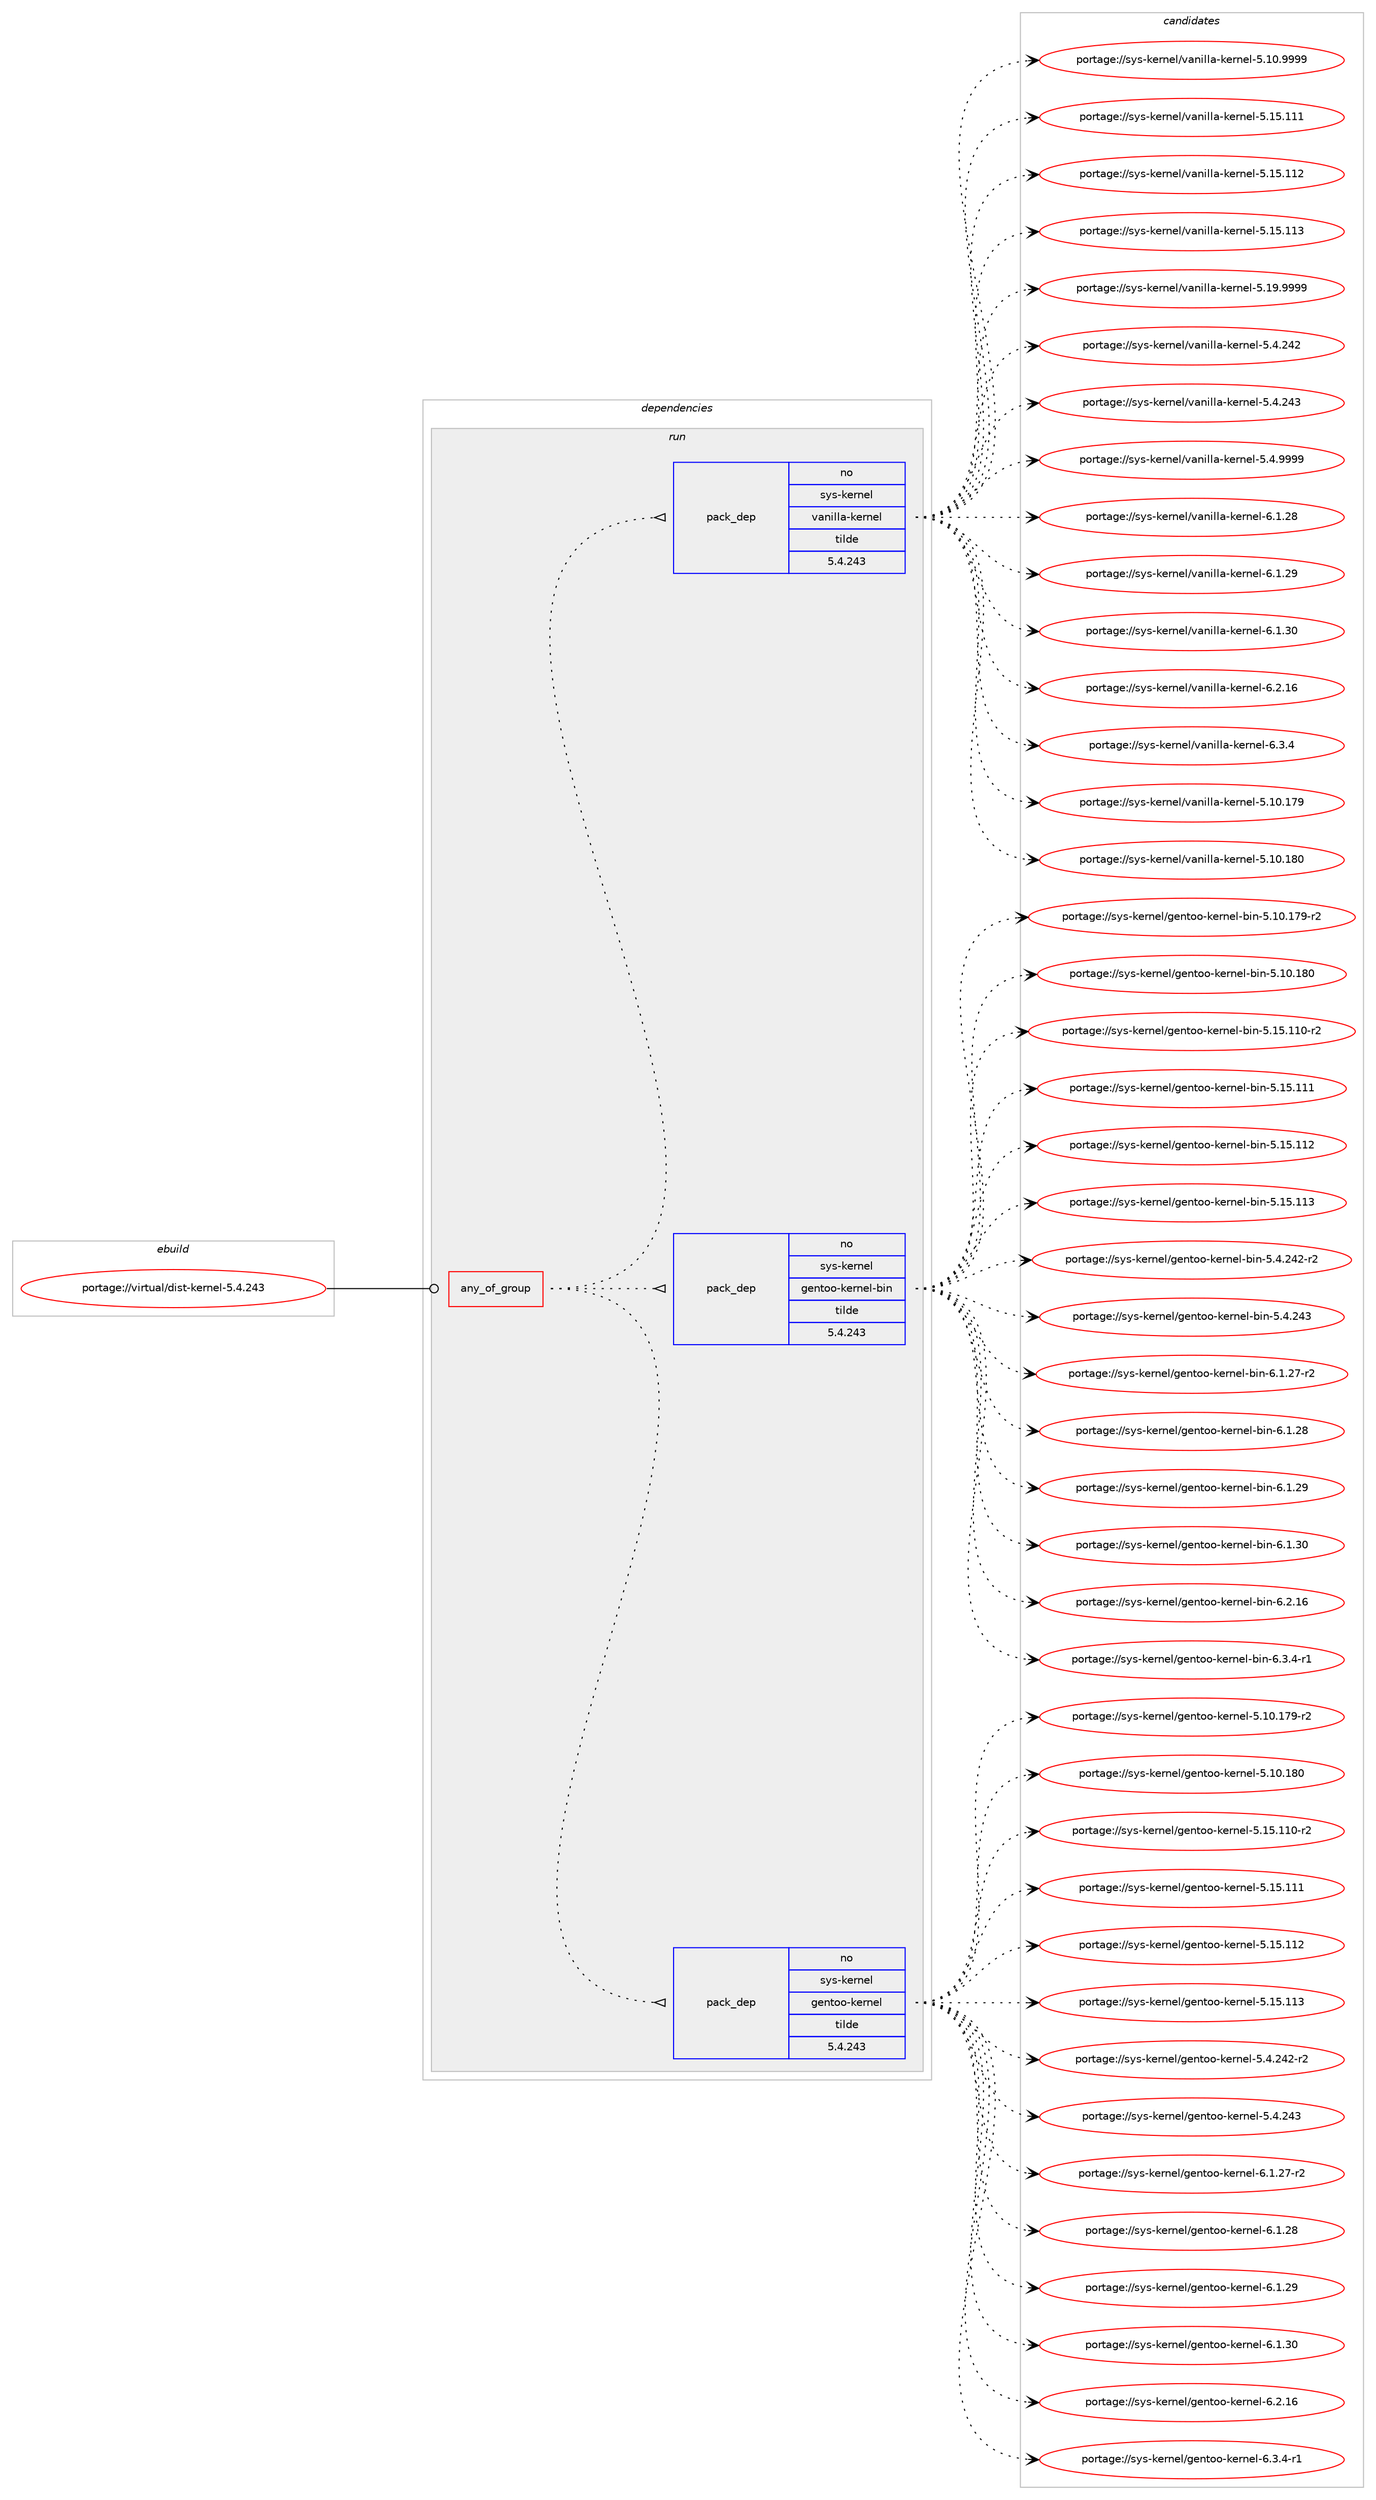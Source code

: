 digraph prolog {

# *************
# Graph options
# *************

newrank=true;
concentrate=true;
compound=true;
graph [rankdir=LR,fontname=Helvetica,fontsize=10,ranksep=1.5];#, ranksep=2.5, nodesep=0.2];
edge  [arrowhead=vee];
node  [fontname=Helvetica,fontsize=10];

# **********
# The ebuild
# **********

subgraph cluster_leftcol {
color=gray;
rank=same;
label=<<i>ebuild</i>>;
id [label="portage://virtual/dist-kernel-5.4.243", color=red, width=4, href="../virtual/dist-kernel-5.4.243.svg"];
}

# ****************
# The dependencies
# ****************

subgraph cluster_midcol {
color=gray;
label=<<i>dependencies</i>>;
subgraph cluster_compile {
fillcolor="#eeeeee";
style=filled;
label=<<i>compile</i>>;
}
subgraph cluster_compileandrun {
fillcolor="#eeeeee";
style=filled;
label=<<i>compile and run</i>>;
}
subgraph cluster_run {
fillcolor="#eeeeee";
style=filled;
label=<<i>run</i>>;
subgraph any34 {
dependency5350 [label=<<TABLE BORDER="0" CELLBORDER="1" CELLSPACING="0" CELLPADDING="4"><TR><TD CELLPADDING="10">any_of_group</TD></TR></TABLE>>, shape=none, color=red];subgraph pack1790 {
dependency5351 [label=<<TABLE BORDER="0" CELLBORDER="1" CELLSPACING="0" CELLPADDING="4" WIDTH="220"><TR><TD ROWSPAN="6" CELLPADDING="30">pack_dep</TD></TR><TR><TD WIDTH="110">no</TD></TR><TR><TD>sys-kernel</TD></TR><TR><TD>gentoo-kernel</TD></TR><TR><TD>tilde</TD></TR><TR><TD>5.4.243</TD></TR></TABLE>>, shape=none, color=blue];
}
dependency5350:e -> dependency5351:w [weight=20,style="dotted",arrowhead="oinv"];
subgraph pack1791 {
dependency5352 [label=<<TABLE BORDER="0" CELLBORDER="1" CELLSPACING="0" CELLPADDING="4" WIDTH="220"><TR><TD ROWSPAN="6" CELLPADDING="30">pack_dep</TD></TR><TR><TD WIDTH="110">no</TD></TR><TR><TD>sys-kernel</TD></TR><TR><TD>gentoo-kernel-bin</TD></TR><TR><TD>tilde</TD></TR><TR><TD>5.4.243</TD></TR></TABLE>>, shape=none, color=blue];
}
dependency5350:e -> dependency5352:w [weight=20,style="dotted",arrowhead="oinv"];
subgraph pack1792 {
dependency5353 [label=<<TABLE BORDER="0" CELLBORDER="1" CELLSPACING="0" CELLPADDING="4" WIDTH="220"><TR><TD ROWSPAN="6" CELLPADDING="30">pack_dep</TD></TR><TR><TD WIDTH="110">no</TD></TR><TR><TD>sys-kernel</TD></TR><TR><TD>vanilla-kernel</TD></TR><TR><TD>tilde</TD></TR><TR><TD>5.4.243</TD></TR></TABLE>>, shape=none, color=blue];
}
dependency5350:e -> dependency5353:w [weight=20,style="dotted",arrowhead="oinv"];
}
id:e -> dependency5350:w [weight=20,style="solid",arrowhead="odot"];
}
}

# **************
# The candidates
# **************

subgraph cluster_choices {
rank=same;
color=gray;
label=<<i>candidates</i>>;

subgraph choice1790 {
color=black;
nodesep=1;
choice1151211154510710111411010110847103101110116111111451071011141101011084553464948464955574511450 [label="portage://sys-kernel/gentoo-kernel-5.10.179-r2", color=red, width=4,href="../sys-kernel/gentoo-kernel-5.10.179-r2.svg"];
choice115121115451071011141101011084710310111011611111145107101114110101108455346494846495648 [label="portage://sys-kernel/gentoo-kernel-5.10.180", color=red, width=4,href="../sys-kernel/gentoo-kernel-5.10.180.svg"];
choice1151211154510710111411010110847103101110116111111451071011141101011084553464953464949484511450 [label="portage://sys-kernel/gentoo-kernel-5.15.110-r2", color=red, width=4,href="../sys-kernel/gentoo-kernel-5.15.110-r2.svg"];
choice115121115451071011141101011084710310111011611111145107101114110101108455346495346494949 [label="portage://sys-kernel/gentoo-kernel-5.15.111", color=red, width=4,href="../sys-kernel/gentoo-kernel-5.15.111.svg"];
choice115121115451071011141101011084710310111011611111145107101114110101108455346495346494950 [label="portage://sys-kernel/gentoo-kernel-5.15.112", color=red, width=4,href="../sys-kernel/gentoo-kernel-5.15.112.svg"];
choice115121115451071011141101011084710310111011611111145107101114110101108455346495346494951 [label="portage://sys-kernel/gentoo-kernel-5.15.113", color=red, width=4,href="../sys-kernel/gentoo-kernel-5.15.113.svg"];
choice11512111545107101114110101108471031011101161111114510710111411010110845534652465052504511450 [label="portage://sys-kernel/gentoo-kernel-5.4.242-r2", color=red, width=4,href="../sys-kernel/gentoo-kernel-5.4.242-r2.svg"];
choice1151211154510710111411010110847103101110116111111451071011141101011084553465246505251 [label="portage://sys-kernel/gentoo-kernel-5.4.243", color=red, width=4,href="../sys-kernel/gentoo-kernel-5.4.243.svg"];
choice115121115451071011141101011084710310111011611111145107101114110101108455446494650554511450 [label="portage://sys-kernel/gentoo-kernel-6.1.27-r2", color=red, width=4,href="../sys-kernel/gentoo-kernel-6.1.27-r2.svg"];
choice11512111545107101114110101108471031011101161111114510710111411010110845544649465056 [label="portage://sys-kernel/gentoo-kernel-6.1.28", color=red, width=4,href="../sys-kernel/gentoo-kernel-6.1.28.svg"];
choice11512111545107101114110101108471031011101161111114510710111411010110845544649465057 [label="portage://sys-kernel/gentoo-kernel-6.1.29", color=red, width=4,href="../sys-kernel/gentoo-kernel-6.1.29.svg"];
choice11512111545107101114110101108471031011101161111114510710111411010110845544649465148 [label="portage://sys-kernel/gentoo-kernel-6.1.30", color=red, width=4,href="../sys-kernel/gentoo-kernel-6.1.30.svg"];
choice11512111545107101114110101108471031011101161111114510710111411010110845544650464954 [label="portage://sys-kernel/gentoo-kernel-6.2.16", color=red, width=4,href="../sys-kernel/gentoo-kernel-6.2.16.svg"];
choice1151211154510710111411010110847103101110116111111451071011141101011084554465146524511449 [label="portage://sys-kernel/gentoo-kernel-6.3.4-r1", color=red, width=4,href="../sys-kernel/gentoo-kernel-6.3.4-r1.svg"];
dependency5351:e -> choice1151211154510710111411010110847103101110116111111451071011141101011084553464948464955574511450:w [style=dotted,weight="100"];
dependency5351:e -> choice115121115451071011141101011084710310111011611111145107101114110101108455346494846495648:w [style=dotted,weight="100"];
dependency5351:e -> choice1151211154510710111411010110847103101110116111111451071011141101011084553464953464949484511450:w [style=dotted,weight="100"];
dependency5351:e -> choice115121115451071011141101011084710310111011611111145107101114110101108455346495346494949:w [style=dotted,weight="100"];
dependency5351:e -> choice115121115451071011141101011084710310111011611111145107101114110101108455346495346494950:w [style=dotted,weight="100"];
dependency5351:e -> choice115121115451071011141101011084710310111011611111145107101114110101108455346495346494951:w [style=dotted,weight="100"];
dependency5351:e -> choice11512111545107101114110101108471031011101161111114510710111411010110845534652465052504511450:w [style=dotted,weight="100"];
dependency5351:e -> choice1151211154510710111411010110847103101110116111111451071011141101011084553465246505251:w [style=dotted,weight="100"];
dependency5351:e -> choice115121115451071011141101011084710310111011611111145107101114110101108455446494650554511450:w [style=dotted,weight="100"];
dependency5351:e -> choice11512111545107101114110101108471031011101161111114510710111411010110845544649465056:w [style=dotted,weight="100"];
dependency5351:e -> choice11512111545107101114110101108471031011101161111114510710111411010110845544649465057:w [style=dotted,weight="100"];
dependency5351:e -> choice11512111545107101114110101108471031011101161111114510710111411010110845544649465148:w [style=dotted,weight="100"];
dependency5351:e -> choice11512111545107101114110101108471031011101161111114510710111411010110845544650464954:w [style=dotted,weight="100"];
dependency5351:e -> choice1151211154510710111411010110847103101110116111111451071011141101011084554465146524511449:w [style=dotted,weight="100"];
}
subgraph choice1791 {
color=black;
nodesep=1;
choice11512111545107101114110101108471031011101161111114510710111411010110845981051104553464948464955574511450 [label="portage://sys-kernel/gentoo-kernel-bin-5.10.179-r2", color=red, width=4,href="../sys-kernel/gentoo-kernel-bin-5.10.179-r2.svg"];
choice1151211154510710111411010110847103101110116111111451071011141101011084598105110455346494846495648 [label="portage://sys-kernel/gentoo-kernel-bin-5.10.180", color=red, width=4,href="../sys-kernel/gentoo-kernel-bin-5.10.180.svg"];
choice11512111545107101114110101108471031011101161111114510710111411010110845981051104553464953464949484511450 [label="portage://sys-kernel/gentoo-kernel-bin-5.15.110-r2", color=red, width=4,href="../sys-kernel/gentoo-kernel-bin-5.15.110-r2.svg"];
choice1151211154510710111411010110847103101110116111111451071011141101011084598105110455346495346494949 [label="portage://sys-kernel/gentoo-kernel-bin-5.15.111", color=red, width=4,href="../sys-kernel/gentoo-kernel-bin-5.15.111.svg"];
choice1151211154510710111411010110847103101110116111111451071011141101011084598105110455346495346494950 [label="portage://sys-kernel/gentoo-kernel-bin-5.15.112", color=red, width=4,href="../sys-kernel/gentoo-kernel-bin-5.15.112.svg"];
choice1151211154510710111411010110847103101110116111111451071011141101011084598105110455346495346494951 [label="portage://sys-kernel/gentoo-kernel-bin-5.15.113", color=red, width=4,href="../sys-kernel/gentoo-kernel-bin-5.15.113.svg"];
choice115121115451071011141101011084710310111011611111145107101114110101108459810511045534652465052504511450 [label="portage://sys-kernel/gentoo-kernel-bin-5.4.242-r2", color=red, width=4,href="../sys-kernel/gentoo-kernel-bin-5.4.242-r2.svg"];
choice11512111545107101114110101108471031011101161111114510710111411010110845981051104553465246505251 [label="portage://sys-kernel/gentoo-kernel-bin-5.4.243", color=red, width=4,href="../sys-kernel/gentoo-kernel-bin-5.4.243.svg"];
choice1151211154510710111411010110847103101110116111111451071011141101011084598105110455446494650554511450 [label="portage://sys-kernel/gentoo-kernel-bin-6.1.27-r2", color=red, width=4,href="../sys-kernel/gentoo-kernel-bin-6.1.27-r2.svg"];
choice115121115451071011141101011084710310111011611111145107101114110101108459810511045544649465056 [label="portage://sys-kernel/gentoo-kernel-bin-6.1.28", color=red, width=4,href="../sys-kernel/gentoo-kernel-bin-6.1.28.svg"];
choice115121115451071011141101011084710310111011611111145107101114110101108459810511045544649465057 [label="portage://sys-kernel/gentoo-kernel-bin-6.1.29", color=red, width=4,href="../sys-kernel/gentoo-kernel-bin-6.1.29.svg"];
choice115121115451071011141101011084710310111011611111145107101114110101108459810511045544649465148 [label="portage://sys-kernel/gentoo-kernel-bin-6.1.30", color=red, width=4,href="../sys-kernel/gentoo-kernel-bin-6.1.30.svg"];
choice115121115451071011141101011084710310111011611111145107101114110101108459810511045544650464954 [label="portage://sys-kernel/gentoo-kernel-bin-6.2.16", color=red, width=4,href="../sys-kernel/gentoo-kernel-bin-6.2.16.svg"];
choice11512111545107101114110101108471031011101161111114510710111411010110845981051104554465146524511449 [label="portage://sys-kernel/gentoo-kernel-bin-6.3.4-r1", color=red, width=4,href="../sys-kernel/gentoo-kernel-bin-6.3.4-r1.svg"];
dependency5352:e -> choice11512111545107101114110101108471031011101161111114510710111411010110845981051104553464948464955574511450:w [style=dotted,weight="100"];
dependency5352:e -> choice1151211154510710111411010110847103101110116111111451071011141101011084598105110455346494846495648:w [style=dotted,weight="100"];
dependency5352:e -> choice11512111545107101114110101108471031011101161111114510710111411010110845981051104553464953464949484511450:w [style=dotted,weight="100"];
dependency5352:e -> choice1151211154510710111411010110847103101110116111111451071011141101011084598105110455346495346494949:w [style=dotted,weight="100"];
dependency5352:e -> choice1151211154510710111411010110847103101110116111111451071011141101011084598105110455346495346494950:w [style=dotted,weight="100"];
dependency5352:e -> choice1151211154510710111411010110847103101110116111111451071011141101011084598105110455346495346494951:w [style=dotted,weight="100"];
dependency5352:e -> choice115121115451071011141101011084710310111011611111145107101114110101108459810511045534652465052504511450:w [style=dotted,weight="100"];
dependency5352:e -> choice11512111545107101114110101108471031011101161111114510710111411010110845981051104553465246505251:w [style=dotted,weight="100"];
dependency5352:e -> choice1151211154510710111411010110847103101110116111111451071011141101011084598105110455446494650554511450:w [style=dotted,weight="100"];
dependency5352:e -> choice115121115451071011141101011084710310111011611111145107101114110101108459810511045544649465056:w [style=dotted,weight="100"];
dependency5352:e -> choice115121115451071011141101011084710310111011611111145107101114110101108459810511045544649465057:w [style=dotted,weight="100"];
dependency5352:e -> choice115121115451071011141101011084710310111011611111145107101114110101108459810511045544649465148:w [style=dotted,weight="100"];
dependency5352:e -> choice115121115451071011141101011084710310111011611111145107101114110101108459810511045544650464954:w [style=dotted,weight="100"];
dependency5352:e -> choice11512111545107101114110101108471031011101161111114510710111411010110845981051104554465146524511449:w [style=dotted,weight="100"];
}
subgraph choice1792 {
color=black;
nodesep=1;
choice1151211154510710111411010110847118971101051081089745107101114110101108455346494846495557 [label="portage://sys-kernel/vanilla-kernel-5.10.179", color=red, width=4,href="../sys-kernel/vanilla-kernel-5.10.179.svg"];
choice1151211154510710111411010110847118971101051081089745107101114110101108455346494846495648 [label="portage://sys-kernel/vanilla-kernel-5.10.180", color=red, width=4,href="../sys-kernel/vanilla-kernel-5.10.180.svg"];
choice115121115451071011141101011084711897110105108108974510710111411010110845534649484657575757 [label="portage://sys-kernel/vanilla-kernel-5.10.9999", color=red, width=4,href="../sys-kernel/vanilla-kernel-5.10.9999.svg"];
choice1151211154510710111411010110847118971101051081089745107101114110101108455346495346494949 [label="portage://sys-kernel/vanilla-kernel-5.15.111", color=red, width=4,href="../sys-kernel/vanilla-kernel-5.15.111.svg"];
choice1151211154510710111411010110847118971101051081089745107101114110101108455346495346494950 [label="portage://sys-kernel/vanilla-kernel-5.15.112", color=red, width=4,href="../sys-kernel/vanilla-kernel-5.15.112.svg"];
choice1151211154510710111411010110847118971101051081089745107101114110101108455346495346494951 [label="portage://sys-kernel/vanilla-kernel-5.15.113", color=red, width=4,href="../sys-kernel/vanilla-kernel-5.15.113.svg"];
choice115121115451071011141101011084711897110105108108974510710111411010110845534649574657575757 [label="portage://sys-kernel/vanilla-kernel-5.19.9999", color=red, width=4,href="../sys-kernel/vanilla-kernel-5.19.9999.svg"];
choice11512111545107101114110101108471189711010510810897451071011141101011084553465246505250 [label="portage://sys-kernel/vanilla-kernel-5.4.242", color=red, width=4,href="../sys-kernel/vanilla-kernel-5.4.242.svg"];
choice11512111545107101114110101108471189711010510810897451071011141101011084553465246505251 [label="portage://sys-kernel/vanilla-kernel-5.4.243", color=red, width=4,href="../sys-kernel/vanilla-kernel-5.4.243.svg"];
choice1151211154510710111411010110847118971101051081089745107101114110101108455346524657575757 [label="portage://sys-kernel/vanilla-kernel-5.4.9999", color=red, width=4,href="../sys-kernel/vanilla-kernel-5.4.9999.svg"];
choice115121115451071011141101011084711897110105108108974510710111411010110845544649465056 [label="portage://sys-kernel/vanilla-kernel-6.1.28", color=red, width=4,href="../sys-kernel/vanilla-kernel-6.1.28.svg"];
choice115121115451071011141101011084711897110105108108974510710111411010110845544649465057 [label="portage://sys-kernel/vanilla-kernel-6.1.29", color=red, width=4,href="../sys-kernel/vanilla-kernel-6.1.29.svg"];
choice115121115451071011141101011084711897110105108108974510710111411010110845544649465148 [label="portage://sys-kernel/vanilla-kernel-6.1.30", color=red, width=4,href="../sys-kernel/vanilla-kernel-6.1.30.svg"];
choice115121115451071011141101011084711897110105108108974510710111411010110845544650464954 [label="portage://sys-kernel/vanilla-kernel-6.2.16", color=red, width=4,href="../sys-kernel/vanilla-kernel-6.2.16.svg"];
choice1151211154510710111411010110847118971101051081089745107101114110101108455446514652 [label="portage://sys-kernel/vanilla-kernel-6.3.4", color=red, width=4,href="../sys-kernel/vanilla-kernel-6.3.4.svg"];
dependency5353:e -> choice1151211154510710111411010110847118971101051081089745107101114110101108455346494846495557:w [style=dotted,weight="100"];
dependency5353:e -> choice1151211154510710111411010110847118971101051081089745107101114110101108455346494846495648:w [style=dotted,weight="100"];
dependency5353:e -> choice115121115451071011141101011084711897110105108108974510710111411010110845534649484657575757:w [style=dotted,weight="100"];
dependency5353:e -> choice1151211154510710111411010110847118971101051081089745107101114110101108455346495346494949:w [style=dotted,weight="100"];
dependency5353:e -> choice1151211154510710111411010110847118971101051081089745107101114110101108455346495346494950:w [style=dotted,weight="100"];
dependency5353:e -> choice1151211154510710111411010110847118971101051081089745107101114110101108455346495346494951:w [style=dotted,weight="100"];
dependency5353:e -> choice115121115451071011141101011084711897110105108108974510710111411010110845534649574657575757:w [style=dotted,weight="100"];
dependency5353:e -> choice11512111545107101114110101108471189711010510810897451071011141101011084553465246505250:w [style=dotted,weight="100"];
dependency5353:e -> choice11512111545107101114110101108471189711010510810897451071011141101011084553465246505251:w [style=dotted,weight="100"];
dependency5353:e -> choice1151211154510710111411010110847118971101051081089745107101114110101108455346524657575757:w [style=dotted,weight="100"];
dependency5353:e -> choice115121115451071011141101011084711897110105108108974510710111411010110845544649465056:w [style=dotted,weight="100"];
dependency5353:e -> choice115121115451071011141101011084711897110105108108974510710111411010110845544649465057:w [style=dotted,weight="100"];
dependency5353:e -> choice115121115451071011141101011084711897110105108108974510710111411010110845544649465148:w [style=dotted,weight="100"];
dependency5353:e -> choice115121115451071011141101011084711897110105108108974510710111411010110845544650464954:w [style=dotted,weight="100"];
dependency5353:e -> choice1151211154510710111411010110847118971101051081089745107101114110101108455446514652:w [style=dotted,weight="100"];
}
}

}
